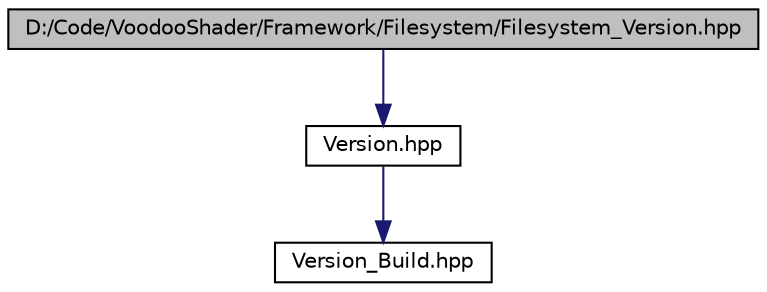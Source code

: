 digraph G
{
  edge [fontname="Helvetica",fontsize="10",labelfontname="Helvetica",labelfontsize="10"];
  node [fontname="Helvetica",fontsize="10",shape=record];
  Node1 [label="D:/Code/VoodooShader/Framework/Filesystem/Filesystem_Version.hpp",height=0.2,width=0.4,color="black", fillcolor="grey75", style="filled" fontcolor="black"];
  Node1 -> Node2 [color="midnightblue",fontsize="10",style="solid",fontname="Helvetica"];
  Node2 [label="Version.hpp",height=0.2,width=0.4,color="black", fillcolor="white", style="filled",URL="$_version_8hpp.html"];
  Node2 -> Node3 [color="midnightblue",fontsize="10",style="solid",fontname="Helvetica"];
  Node3 [label="Version_Build.hpp",height=0.2,width=0.4,color="black", fillcolor="white", style="filled",URL="$_version___build_8hpp.html"];
}
